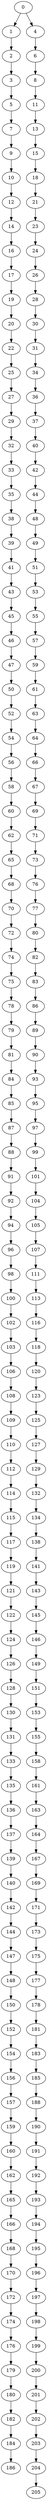 digraph G {
0 [count=0, tid=1];
1 [count=1, tid=1];
2 [count=2, tid=1];
3 [count=3, tid=1];
4 [count=0, tid=0];
5 [count=4, tid=1];
6 [count=1, tid=0];
7 [count=5, tid=1];
8 [count=2, tid=0];
9 [count=6, tid=1];
10 [count=7, tid=1];
11 [count=3, tid=0];
12 [count=8, tid=1];
13 [count=4, tid=0];
14 [count=9, tid=1];
15 [count=5, tid=0];
16 [count=10, tid=1];
17 [count=11, tid=1];
18 [count=6, tid=0];
19 [count=12, tid=1];
20 [count=13, tid=1];
21 [count=7, tid=0];
22 [count=14, tid=1];
23 [count=8, tid=0];
24 [count=9, tid=0];
25 [count=15, tid=1];
26 [count=10, tid=0];
27 [count=16, tid=1];
28 [count=11, tid=0];
29 [count=17, tid=1];
30 [count=12, tid=0];
31 [count=13, tid=0];
32 [count=18, tid=1];
33 [count=19, tid=1];
34 [count=14, tid=0];
35 [count=20, tid=1];
36 [count=15, tid=0];
37 [count=16, tid=0];
38 [count=21, tid=1];
39 [count=22, tid=1];
40 [count=17, tid=0];
41 [count=23, tid=1];
42 [count=18, tid=0];
43 [count=24, tid=1];
44 [count=19, tid=0];
45 [count=25, tid=1];
46 [count=26, tid=1];
47 [count=27, tid=1];
48 [count=20, tid=0];
49 [count=21, tid=0];
50 [count=28, tid=1];
51 [count=22, tid=0];
52 [count=29, tid=1];
53 [count=23, tid=0];
54 [count=30, tid=1];
55 [count=24, tid=0];
56 [count=31, tid=1];
57 [count=25, tid=0];
58 [count=32, tid=1];
59 [count=26, tid=0];
60 [count=33, tid=1];
61 [count=27, tid=0];
62 [count=34, tid=1];
63 [count=28, tid=0];
64 [count=29, tid=0];
65 [count=35, tid=1];
66 [count=30, tid=0];
67 [count=31, tid=0];
68 [count=36, tid=1];
69 [count=32, tid=0];
70 [count=37, tid=1];
71 [count=33, tid=0];
72 [count=38, tid=1];
73 [count=34, tid=0];
74 [count=39, tid=1];
75 [count=40, tid=1];
76 [count=35, tid=0];
77 [count=36, tid=0];
78 [count=41, tid=1];
79 [count=42, tid=1];
80 [count=37, tid=0];
81 [count=43, tid=1];
82 [count=38, tid=0];
83 [count=39, tid=0];
84 [count=44, tid=1];
85 [count=45, tid=1];
86 [count=40, tid=0];
87 [count=46, tid=1];
88 [count=47, tid=1];
89 [count=41, tid=0];
90 [count=42, tid=0];
91 [count=48, tid=1];
92 [count=49, tid=1];
93 [count=43, tid=0];
94 [count=50, tid=1];
95 [count=44, tid=0];
96 [count=51, tid=1];
97 [count=45, tid=0];
98 [count=52, tid=1];
99 [count=46, tid=0];
100 [count=53, tid=1];
101 [count=47, tid=0];
102 [count=54, tid=1];
103 [count=55, tid=1];
104 [count=48, tid=0];
105 [count=49, tid=0];
106 [count=56, tid=1];
107 [count=50, tid=0];
108 [count=57, tid=1];
109 [count=58, tid=1];
110 [count=59, tid=1];
111 [count=51, tid=0];
112 [count=60, tid=1];
113 [count=52, tid=0];
114 [count=61, tid=1];
115 [count=62, tid=1];
116 [count=53, tid=0];
117 [count=63, tid=1];
118 [count=54, tid=0];
119 [count=64, tid=1];
120 [count=55, tid=0];
121 [count=65, tid=1];
122 [count=66, tid=1];
123 [count=56, tid=0];
124 [count=67, tid=1];
125 [count=57, tid=0];
126 [count=68, tid=1];
127 [count=58, tid=0];
128 [count=69, tid=1];
129 [count=59, tid=0];
130 [count=70, tid=1];
131 [count=71, tid=1];
132 [count=60, tid=0];
133 [count=72, tid=1];
134 [count=61, tid=0];
135 [count=73, tid=1];
136 [count=74, tid=1];
137 [count=75, tid=1];
138 [count=62, tid=0];
139 [count=76, tid=1];
140 [count=77, tid=1];
141 [count=63, tid=0];
142 [count=78, tid=1];
143 [count=64, tid=0];
144 [count=79, tid=1];
145 [count=65, tid=0];
146 [count=66, tid=0];
147 [count=80, tid=1];
148 [count=81, tid=1];
149 [count=67, tid=0];
150 [count=82, tid=1];
151 [count=68, tid=0];
152 [count=83, tid=1];
153 [count=69, tid=0];
154 [count=84, tid=1];
155 [count=70, tid=0];
156 [count=85, tid=1];
157 [count=86, tid=1];
158 [count=71, tid=0];
159 [count=87, tid=1];
160 [count=88, tid=1];
161 [count=72, tid=0];
162 [count=89, tid=1];
163 [count=73, tid=0];
164 [count=74, tid=0];
165 [count=90, tid=1];
166 [count=91, tid=1];
167 [count=75, tid=0];
168 [count=92, tid=1];
169 [count=76, tid=0];
170 [count=93, tid=1];
171 [count=77, tid=0];
172 [count=94, tid=1];
173 [count=78, tid=0];
174 [count=95, tid=1];
175 [count=79, tid=0];
176 [count=96, tid=1];
177 [count=80, tid=0];
178 [count=81, tid=0];
179 [count=97, tid=1];
180 [count=98, tid=1];
181 [count=82, tid=0];
182 [count=99, tid=1];
183 [count=83, tid=0];
184 [count=100, tid=1];
185 [count=84, tid=0];
186 [count=101, tid=1];
188 [count=85, tid=0];
190 [count=86, tid=0];
191 [count=87, tid=0];
192 [count=88, tid=0];
193 [count=89, tid=0];
194 [count=90, tid=0];
195 [count=91, tid=0];
196 [count=92, tid=0];
197 [count=93, tid=0];
198 [count=94, tid=0];
199 [count=95, tid=0];
200 [count=96, tid=0];
201 [count=97, tid=0];
202 [count=98, tid=0];
203 [count=99, tid=0];
204 [count=100, tid=0];
205 [count=101, tid=0];
0->1 ;
0->4 ;
1->2 ;
2->3 ;
3->5 ;
4->6 ;
5->7 ;
6->8 ;
7->9 ;
8->11 ;
9->10 ;
10->12 ;
11->13 ;
12->14 ;
13->15 ;
14->16 ;
15->18 ;
16->17 ;
17->19 ;
18->21 ;
19->20 ;
20->22 ;
21->23 ;
22->25 ;
23->24 ;
24->26 ;
25->27 ;
26->28 ;
27->29 ;
28->30 ;
29->32 ;
30->31 ;
31->34 ;
32->33 ;
33->35 ;
34->36 ;
35->38 ;
36->37 ;
37->40 ;
38->39 ;
39->41 ;
40->42 ;
41->43 ;
42->44 ;
43->45 ;
44->48 ;
45->46 ;
46->47 ;
47->50 ;
48->49 ;
49->51 ;
50->52 ;
51->53 ;
52->54 ;
53->55 ;
54->56 ;
55->57 ;
56->58 ;
57->59 ;
58->60 ;
59->61 ;
60->62 ;
61->63 ;
62->65 ;
63->64 ;
64->66 ;
65->68 ;
66->67 ;
67->69 ;
68->70 ;
69->71 ;
70->72 ;
71->73 ;
72->74 ;
73->76 ;
74->75 ;
75->78 ;
76->77 ;
77->80 ;
78->79 ;
79->81 ;
80->82 ;
81->84 ;
82->83 ;
83->86 ;
84->85 ;
85->87 ;
86->89 ;
87->88 ;
88->91 ;
89->90 ;
90->93 ;
91->92 ;
92->94 ;
93->95 ;
94->96 ;
95->97 ;
96->98 ;
97->99 ;
98->100 ;
99->101 ;
100->102 ;
101->104 ;
102->103 ;
103->106 ;
104->105 ;
105->107 ;
106->108 ;
107->111 ;
108->109 ;
109->110 ;
110->112 ;
111->113 ;
112->114 ;
113->116 ;
114->115 ;
115->117 ;
116->118 ;
117->119 ;
118->120 ;
119->121 ;
120->123 ;
121->122 ;
122->124 ;
123->125 ;
124->126 ;
125->127 ;
126->128 ;
127->129 ;
128->130 ;
129->132 ;
130->131 ;
131->133 ;
132->134 ;
133->135 ;
134->138 ;
135->136 ;
136->137 ;
137->139 ;
138->141 ;
139->140 ;
140->142 ;
141->143 ;
142->144 ;
143->145 ;
144->147 ;
145->146 ;
146->149 ;
147->148 ;
148->150 ;
149->151 ;
150->152 ;
151->153 ;
152->154 ;
153->155 ;
154->156 ;
155->158 ;
156->157 ;
157->159 ;
158->161 ;
159->160 ;
160->162 ;
161->163 ;
162->165 ;
163->164 ;
164->167 ;
165->166 ;
166->168 ;
167->169 ;
168->170 ;
169->171 ;
170->172 ;
171->173 ;
172->174 ;
173->175 ;
174->176 ;
175->177 ;
176->179 ;
177->178 ;
178->181 ;
179->180 ;
180->182 ;
181->183 ;
182->184 ;
183->185 ;
184->186 ;
185->188 ;
188->190 ;
190->191 ;
191->192 ;
192->193 ;
193->194 ;
194->195 ;
195->196 ;
196->197 ;
197->198 ;
198->199 ;
199->200 ;
200->201 ;
201->202 ;
202->203 ;
203->204 ;
204->205 ;
}
